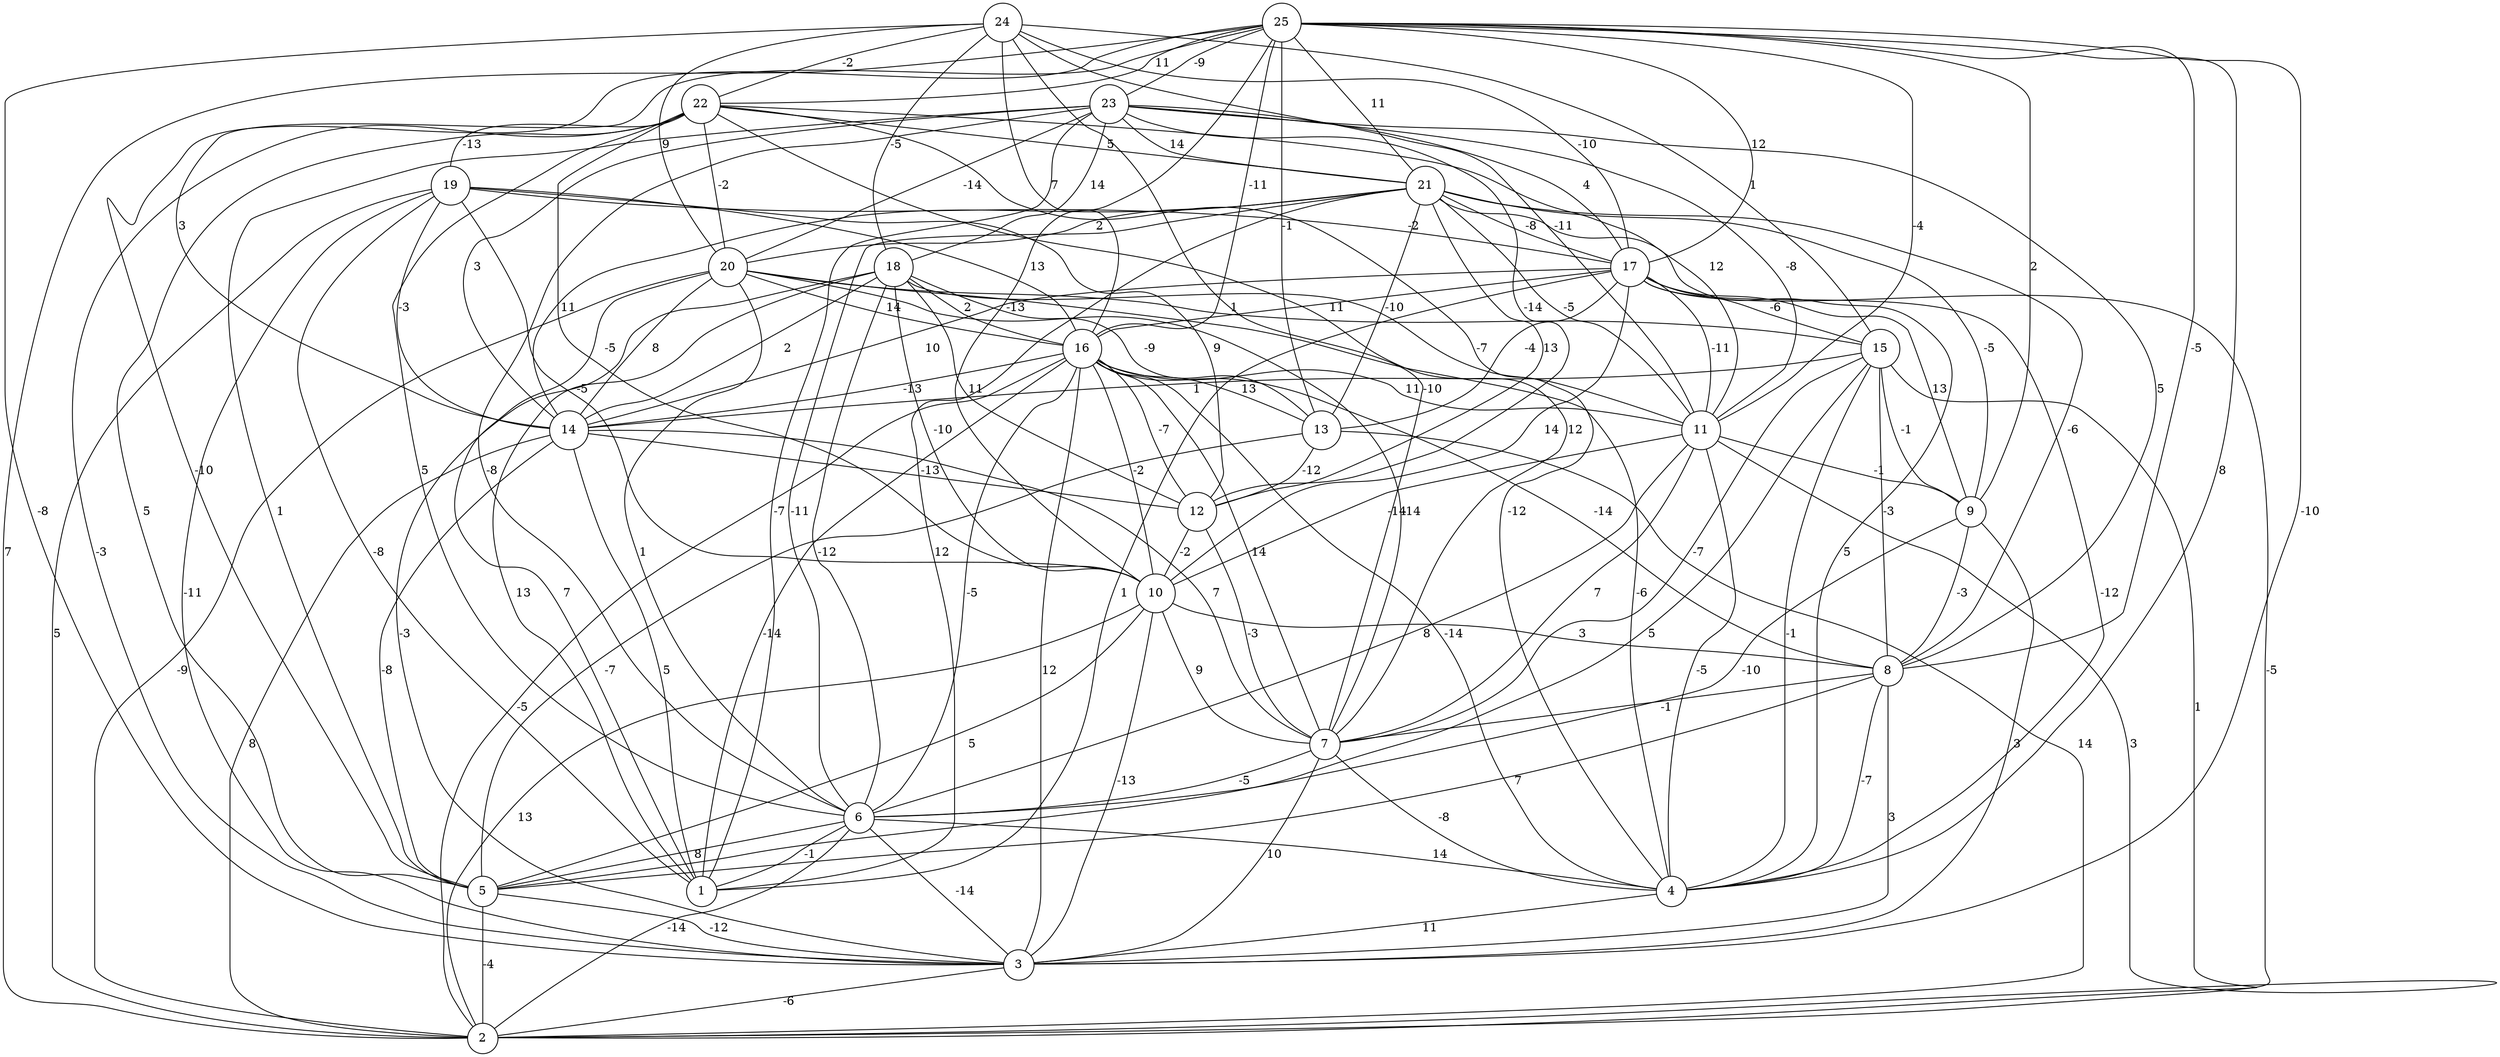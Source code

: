 graph { 
	 fontname="Helvetica,Arial,sans-serif" 
	 node [shape = circle]; 
	 25 -- 2 [label = "7"];
	 25 -- 3 [label = "-10"];
	 25 -- 4 [label = "8"];
	 25 -- 5 [label = "-10"];
	 25 -- 8 [label = "-5"];
	 25 -- 9 [label = "2"];
	 25 -- 10 [label = "-13"];
	 25 -- 11 [label = "-4"];
	 25 -- 13 [label = "-1"];
	 25 -- 14 [label = "3"];
	 25 -- 16 [label = "-11"];
	 25 -- 17 [label = "12"];
	 25 -- 21 [label = "11"];
	 25 -- 22 [label = "11"];
	 25 -- 23 [label = "-9"];
	 24 -- 3 [label = "-8"];
	 24 -- 7 [label = "-10"];
	 24 -- 11 [label = "-11"];
	 24 -- 15 [label = "1"];
	 24 -- 16 [label = "7"];
	 24 -- 17 [label = "-10"];
	 24 -- 18 [label = "-5"];
	 24 -- 20 [label = "9"];
	 24 -- 22 [label = "-2"];
	 23 -- 1 [label = "-7"];
	 23 -- 5 [label = "1"];
	 23 -- 6 [label = "-8"];
	 23 -- 8 [label = "5"];
	 23 -- 11 [label = "-8"];
	 23 -- 12 [label = "-14"];
	 23 -- 14 [label = "3"];
	 23 -- 17 [label = "4"];
	 23 -- 18 [label = "14"];
	 23 -- 20 [label = "-14"];
	 23 -- 21 [label = "14"];
	 22 -- 3 [label = "-3"];
	 22 -- 4 [label = "-12"];
	 22 -- 5 [label = "5"];
	 22 -- 6 [label = "5"];
	 22 -- 7 [label = "12"];
	 22 -- 10 [label = "-5"];
	 22 -- 11 [label = "12"];
	 22 -- 19 [label = "-13"];
	 22 -- 20 [label = "-2"];
	 22 -- 21 [label = "5"];
	 21 -- 1 [label = "12"];
	 21 -- 4 [label = "5"];
	 21 -- 6 [label = "-11"];
	 21 -- 8 [label = "-6"];
	 21 -- 9 [label = "-5"];
	 21 -- 11 [label = "-5"];
	 21 -- 12 [label = "13"];
	 21 -- 13 [label = "-10"];
	 21 -- 14 [label = "11"];
	 21 -- 17 [label = "-8"];
	 21 -- 20 [label = "2"];
	 20 -- 1 [label = "7"];
	 20 -- 2 [label = "-9"];
	 20 -- 4 [label = "-6"];
	 20 -- 6 [label = "1"];
	 20 -- 7 [label = "-14"];
	 20 -- 14 [label = "8"];
	 20 -- 15 [label = "1"];
	 20 -- 16 [label = "14"];
	 19 -- 1 [label = "-8"];
	 19 -- 2 [label = "5"];
	 19 -- 3 [label = "-11"];
	 19 -- 10 [label = "-5"];
	 19 -- 12 [label = "9"];
	 19 -- 14 [label = "-3"];
	 19 -- 16 [label = "13"];
	 19 -- 17 [label = "-2"];
	 18 -- 1 [label = "13"];
	 18 -- 3 [label = "-3"];
	 18 -- 6 [label = "-12"];
	 18 -- 10 [label = "-10"];
	 18 -- 11 [label = "-7"];
	 18 -- 12 [label = "11"];
	 18 -- 13 [label = "-9"];
	 18 -- 14 [label = "2"];
	 18 -- 16 [label = "2"];
	 17 -- 1 [label = "1"];
	 17 -- 2 [label = "-5"];
	 17 -- 4 [label = "-12"];
	 17 -- 9 [label = "13"];
	 17 -- 10 [label = "14"];
	 17 -- 11 [label = "-11"];
	 17 -- 13 [label = "-4"];
	 17 -- 14 [label = "10"];
	 17 -- 15 [label = "-6"];
	 17 -- 16 [label = "11"];
	 16 -- 1 [label = "-14"];
	 16 -- 2 [label = "-5"];
	 16 -- 3 [label = "12"];
	 16 -- 4 [label = "-14"];
	 16 -- 6 [label = "-5"];
	 16 -- 7 [label = "14"];
	 16 -- 8 [label = "-14"];
	 16 -- 10 [label = "-2"];
	 16 -- 11 [label = "11"];
	 16 -- 12 [label = "-7"];
	 16 -- 13 [label = "13"];
	 16 -- 14 [label = "-13"];
	 15 -- 2 [label = "1"];
	 15 -- 4 [label = "-1"];
	 15 -- 5 [label = "5"];
	 15 -- 7 [label = "-7"];
	 15 -- 8 [label = "-3"];
	 15 -- 9 [label = "-1"];
	 15 -- 14 [label = "1"];
	 14 -- 1 [label = "5"];
	 14 -- 2 [label = "8"];
	 14 -- 5 [label = "-8"];
	 14 -- 7 [label = "7"];
	 14 -- 12 [label = "-13"];
	 13 -- 2 [label = "14"];
	 13 -- 5 [label = "-7"];
	 13 -- 12 [label = "-12"];
	 12 -- 7 [label = "-3"];
	 12 -- 10 [label = "-2"];
	 11 -- 2 [label = "3"];
	 11 -- 4 [label = "-5"];
	 11 -- 6 [label = "8"];
	 11 -- 7 [label = "7"];
	 11 -- 9 [label = "-1"];
	 11 -- 10 [label = "-14"];
	 10 -- 2 [label = "13"];
	 10 -- 3 [label = "-13"];
	 10 -- 5 [label = "5"];
	 10 -- 7 [label = "9"];
	 10 -- 8 [label = "3"];
	 9 -- 3 [label = "3"];
	 9 -- 6 [label = "-10"];
	 9 -- 8 [label = "-3"];
	 8 -- 3 [label = "3"];
	 8 -- 4 [label = "-7"];
	 8 -- 5 [label = "7"];
	 8 -- 7 [label = "-1"];
	 7 -- 3 [label = "10"];
	 7 -- 4 [label = "-8"];
	 7 -- 6 [label = "-5"];
	 6 -- 1 [label = "-1"];
	 6 -- 2 [label = "-14"];
	 6 -- 3 [label = "-14"];
	 6 -- 4 [label = "14"];
	 6 -- 5 [label = "8"];
	 5 -- 2 [label = "-4"];
	 5 -- 3 [label = "-12"];
	 4 -- 3 [label = "11"];
	 3 -- 2 [label = "-6"];
	 1;
	 2;
	 3;
	 4;
	 5;
	 6;
	 7;
	 8;
	 9;
	 10;
	 11;
	 12;
	 13;
	 14;
	 15;
	 16;
	 17;
	 18;
	 19;
	 20;
	 21;
	 22;
	 23;
	 24;
	 25;
}
